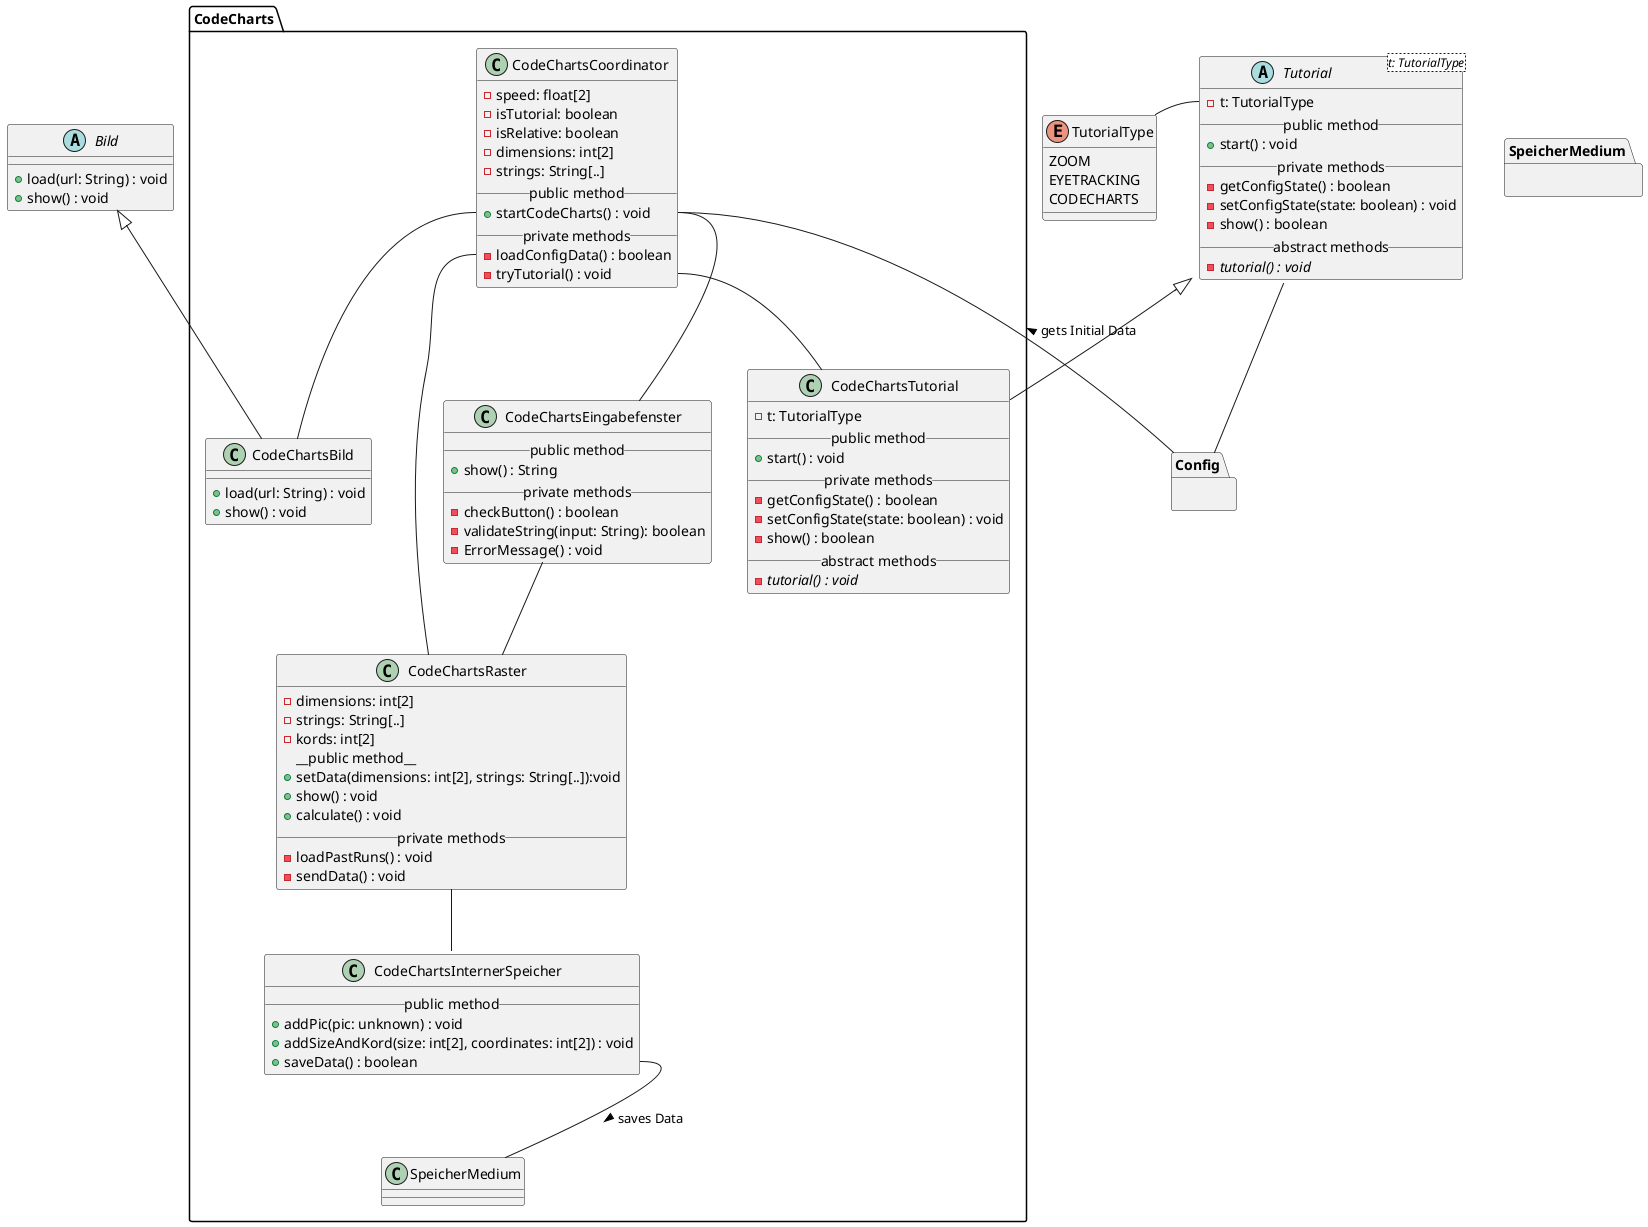 @startuml code_charts
' skinparam backgroundColor transparent
'() System #DA70D5
top to bottom direction

' --- TUTORIAL ---
abstract Tutorial<t: TutorialType> {
  - t: TutorialType
  __public method__
  + start() : void
  __private methods__
  - getConfigState() : boolean
  - setConfigState(state: boolean) : void
  - show() : boolean
  __abstract methods__
  - {abstract} tutorial() : void
}

enum TutorialType {
  ZOOM
  EYETRACKING
  CODECHARTS
}

' Interaktionen
Tutorial::t -l- TutorialType
Tutorial -d- Config


' --- BILD ---

abstract Bild {
  + load(url: String) : void
  + show() : void
}

' === CODE CHARTS ===
package CodeCharts {

    ' CodeCharts Tutorial 
    class CodeChartsTutorial {
      - t: TutorialType
      __public method__
      + start() : void
      __private methods__
      - getConfigState() : boolean
      - setConfigState(state: boolean) : void
      - show() : boolean
      __abstract methods__
      - {abstract} tutorial() : void
    }
  
    ' CodeCharts Coordinator
    class CodeChartsCoordinator {
        - speed: float[2]
        - isTutorial: boolean
        - isRelative: boolean
        - dimensions: int[2]
        - strings: String[..]
        __public method__
        + startCodeCharts() : void
        __private methods__
        - loadConfigData() : boolean
        - tryTutorial() : void
    }

    ' CodeCharts Interner Speicher
    class CodeChartsInternerSpeicher {
        __public method__
        + addPic(pic: unknown) : void
        + addSizeAndKord(size: int[2], coordinates: int[2]) : void
        + saveData() : boolean
    }

    ' CodeCharts Bild
    class CodeChartsBild {
        ' Unsicher ob es sinnvoll ist das Bild vorzuladen
        + load(url: String) : void
        + show() : void
    }

    ' CodeCharts Raster
    class CodeChartsRaster {
        ' Unsicher ob es sinnvoll ist alle vorherigen Durchläufe auf einmal zu laden
        - dimensions: int[2]
        - strings: String[..]
        - kords: int[2]
        __public method__ 
        + setData(dimensions: int[2], strings: String[..]):void
        + show() : void
        + calculate() : void
        __private methods__
        - loadPastRuns() : void
        - sendData() : void
    }

    ' CodeCharts Eingabefenster
    class CodeChartsEingabefenster {
        __public method__
        + show() : String
        __private methods__
        - checkButton() : boolean
        - validateString(input: String): boolean
        - ErrorMessage() : void
    }


    ' Vererbungen
    Bild <|-d- CodeChartsBild
    Tutorial <|-d- CodeChartsTutorial

    ' Interaktionen
    CodeChartsCoordinator::startCodeCharts -- CodeChartsBild
    CodeChartsCoordinator::loadConfigData -- CodeChartsRaster
    CodeChartsCoordinator::startCodeCharts -- CodeChartsEingabefenster
    CodeChartsCoordinator::tryTutorial -- CodeChartsTutorial
    ' load & send Kante?
    CodeChartsRaster -- CodeChartsInternerSpeicher
    CodeChartsEingabefenster -- CodeChartsRaster



    ' Andere Module
    CodeChartsInternerSpeicher::saveData -- SpeicherMedium : > saves Data
    ' von startCodeCharts oder von loadConfigData
    CodeChartsCoordinator::startCodeCharts -- Config : < gets Initial Data
  
}

' Blackboxen / Andere Module
package Config {}

package SpeicherMedium {}

@enduml